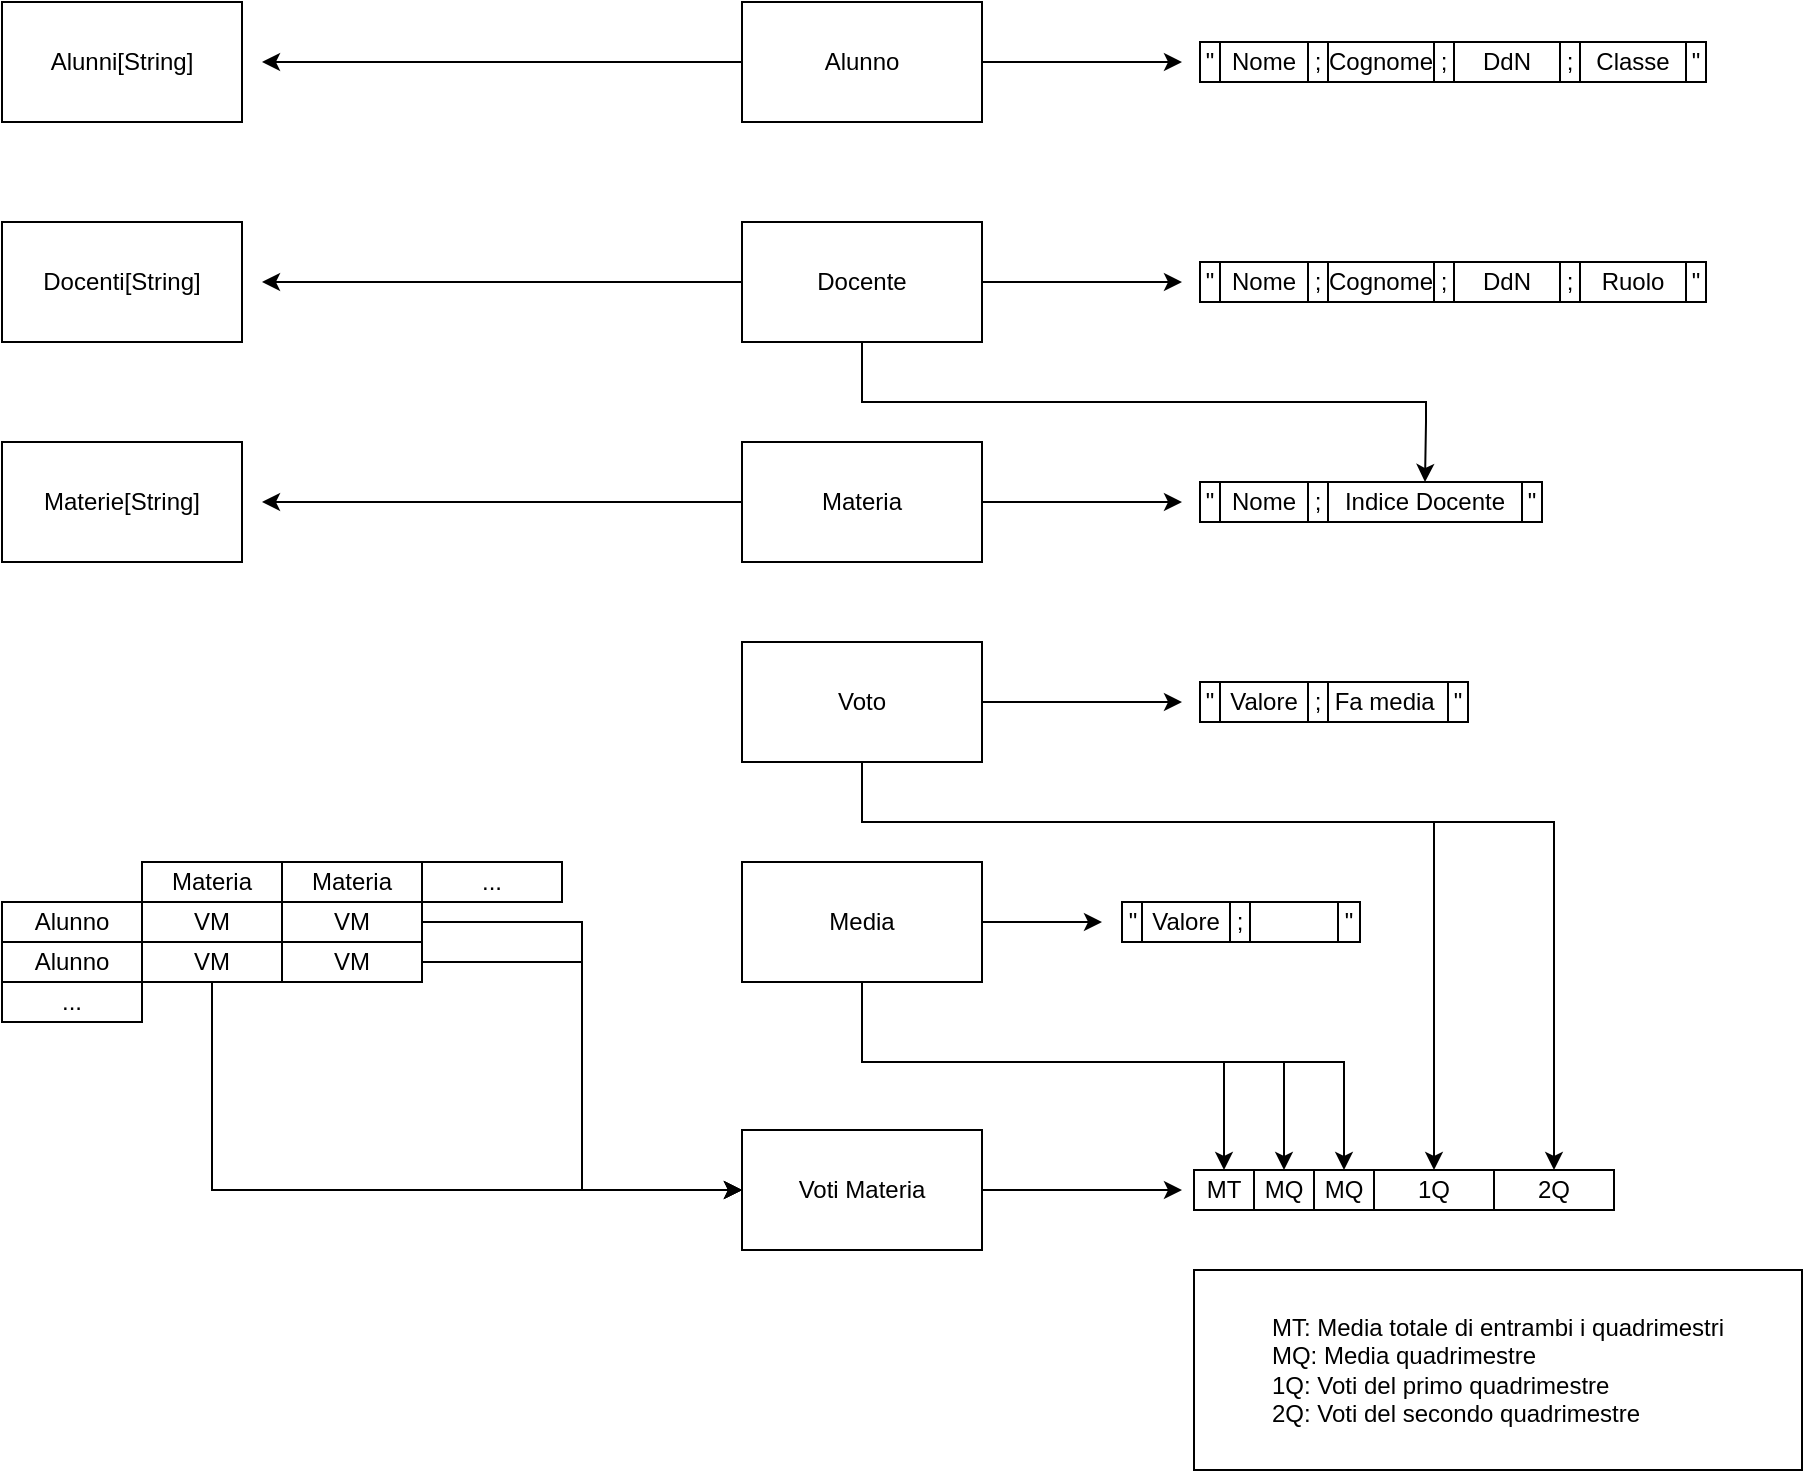 <mxfile version="24.4.4" type="device">
  <diagram name="Pagina-1" id="LmOOL6D4Jr5fJbj0BPER">
    <mxGraphModel dx="734" dy="1868" grid="1" gridSize="10" guides="1" tooltips="1" connect="1" arrows="1" fold="1" page="1" pageScale="1" pageWidth="827" pageHeight="1169" math="0" shadow="0">
      <root>
        <mxCell id="0" />
        <mxCell id="1" parent="0" />
        <mxCell id="40aiGk_Ukt-jqj9xnHsO-1" value="1Q" style="rounded=0;whiteSpace=wrap;html=1;" parent="1" vertex="1">
          <mxGeometry x="776" y="434" width="60" height="20" as="geometry" />
        </mxCell>
        <mxCell id="40aiGk_Ukt-jqj9xnHsO-2" value="2Q" style="rounded=0;whiteSpace=wrap;html=1;" parent="1" vertex="1">
          <mxGeometry x="836" y="434" width="60" height="20" as="geometry" />
        </mxCell>
        <mxCell id="40aiGk_Ukt-jqj9xnHsO-6" value="MQ" style="rounded=0;whiteSpace=wrap;html=1;" parent="1" vertex="1">
          <mxGeometry x="716" y="434" width="30" height="20" as="geometry" />
        </mxCell>
        <mxCell id="40aiGk_Ukt-jqj9xnHsO-12" value="MQ" style="rounded=0;whiteSpace=wrap;html=1;" parent="1" vertex="1">
          <mxGeometry x="746" y="434" width="30" height="20" as="geometry" />
        </mxCell>
        <mxCell id="40aiGk_Ukt-jqj9xnHsO-13" value="MT" style="rounded=0;whiteSpace=wrap;html=1;" parent="1" vertex="1">
          <mxGeometry x="686" y="434" width="30" height="20" as="geometry" />
        </mxCell>
        <mxCell id="40aiGk_Ukt-jqj9xnHsO-15" value="&lt;div style=&quot;text-align: left;&quot;&gt;&lt;span style=&quot;background-color: initial;&quot;&gt;MT: Media totale di entrambi i quadrimestri&lt;/span&gt;&lt;/div&gt;&lt;div style=&quot;text-align: left;&quot;&gt;&lt;span style=&quot;background-color: initial;&quot;&gt;MQ: Media quadrimestre&lt;/span&gt;&lt;/div&gt;&lt;div style=&quot;text-align: left;&quot;&gt;&lt;span style=&quot;background-color: initial;&quot;&gt;1Q: Voti del primo quadrimestre&lt;/span&gt;&lt;/div&gt;&lt;div style=&quot;text-align: left;&quot;&gt;&lt;span style=&quot;background-color: initial;&quot;&gt;2Q: Voti del secondo quadrimestre&lt;/span&gt;&lt;/div&gt;" style="rounded=0;whiteSpace=wrap;html=1;" parent="1" vertex="1">
          <mxGeometry x="686" y="484" width="304" height="100" as="geometry" />
        </mxCell>
        <mxCell id="40aiGk_Ukt-jqj9xnHsO-16" value="Alunno" style="rounded=0;whiteSpace=wrap;html=1;" parent="1" vertex="1">
          <mxGeometry x="90" y="300" width="70" height="20" as="geometry" />
        </mxCell>
        <mxCell id="40aiGk_Ukt-jqj9xnHsO-19" value="Materia" style="rounded=0;whiteSpace=wrap;html=1;" parent="1" vertex="1">
          <mxGeometry x="160" y="280" width="70" height="20" as="geometry" />
        </mxCell>
        <mxCell id="40aiGk_Ukt-jqj9xnHsO-20" value="Materia" style="rounded=0;whiteSpace=wrap;html=1;" parent="1" vertex="1">
          <mxGeometry x="230" y="280" width="70" height="20" as="geometry" />
        </mxCell>
        <mxCell id="40aiGk_Ukt-jqj9xnHsO-22" value="Alunno" style="rounded=0;whiteSpace=wrap;html=1;" parent="1" vertex="1">
          <mxGeometry x="90" y="320" width="70" height="20" as="geometry" />
        </mxCell>
        <mxCell id="40aiGk_Ukt-jqj9xnHsO-23" value="..." style="rounded=0;whiteSpace=wrap;html=1;" parent="1" vertex="1">
          <mxGeometry x="300" y="280" width="70" height="20" as="geometry" />
        </mxCell>
        <mxCell id="40aiGk_Ukt-jqj9xnHsO-24" value="..." style="rounded=0;whiteSpace=wrap;html=1;" parent="1" vertex="1">
          <mxGeometry x="90" y="340" width="70" height="20" as="geometry" />
        </mxCell>
        <mxCell id="40aiGk_Ukt-jqj9xnHsO-26" style="edgeStyle=orthogonalEdgeStyle;rounded=0;orthogonalLoop=1;jettySize=auto;html=1;" parent="1" source="40aiGk_Ukt-jqj9xnHsO-25" edge="1">
          <mxGeometry relative="1" as="geometry">
            <mxPoint x="680" y="444" as="targetPoint" />
          </mxGeometry>
        </mxCell>
        <mxCell id="40aiGk_Ukt-jqj9xnHsO-25" value="Voti Materia" style="rounded=0;whiteSpace=wrap;html=1;" parent="1" vertex="1">
          <mxGeometry x="460" y="414" width="120" height="60" as="geometry" />
        </mxCell>
        <mxCell id="40aiGk_Ukt-jqj9xnHsO-27" value="VM" style="rounded=0;whiteSpace=wrap;html=1;" parent="1" vertex="1">
          <mxGeometry x="160" y="300" width="70" height="20" as="geometry" />
        </mxCell>
        <mxCell id="l5UvqURVyTxmaZi632-S-46" style="edgeStyle=orthogonalEdgeStyle;rounded=0;orthogonalLoop=1;jettySize=auto;html=1;entryX=0;entryY=0.5;entryDx=0;entryDy=0;" parent="1" source="40aiGk_Ukt-jqj9xnHsO-28" target="40aiGk_Ukt-jqj9xnHsO-25" edge="1">
          <mxGeometry relative="1" as="geometry" />
        </mxCell>
        <mxCell id="40aiGk_Ukt-jqj9xnHsO-28" value="VM" style="rounded=0;whiteSpace=wrap;html=1;" parent="1" vertex="1">
          <mxGeometry x="230" y="300" width="70" height="20" as="geometry" />
        </mxCell>
        <mxCell id="l5UvqURVyTxmaZi632-S-48" style="edgeStyle=orthogonalEdgeStyle;rounded=0;orthogonalLoop=1;jettySize=auto;html=1;entryX=0;entryY=0.5;entryDx=0;entryDy=0;" parent="1" source="40aiGk_Ukt-jqj9xnHsO-29" target="40aiGk_Ukt-jqj9xnHsO-25" edge="1">
          <mxGeometry relative="1" as="geometry">
            <Array as="points">
              <mxPoint x="195" y="444" />
            </Array>
          </mxGeometry>
        </mxCell>
        <mxCell id="40aiGk_Ukt-jqj9xnHsO-29" value="VM" style="rounded=0;whiteSpace=wrap;html=1;" parent="1" vertex="1">
          <mxGeometry x="160" y="320" width="70" height="20" as="geometry" />
        </mxCell>
        <mxCell id="l5UvqURVyTxmaZi632-S-47" style="edgeStyle=orthogonalEdgeStyle;rounded=0;orthogonalLoop=1;jettySize=auto;html=1;entryX=0;entryY=0.5;entryDx=0;entryDy=0;" parent="1" source="40aiGk_Ukt-jqj9xnHsO-31" target="40aiGk_Ukt-jqj9xnHsO-25" edge="1">
          <mxGeometry relative="1" as="geometry" />
        </mxCell>
        <mxCell id="40aiGk_Ukt-jqj9xnHsO-31" value="VM" style="rounded=0;whiteSpace=wrap;html=1;" parent="1" vertex="1">
          <mxGeometry x="230" y="320" width="70" height="20" as="geometry" />
        </mxCell>
        <mxCell id="40aiGk_Ukt-jqj9xnHsO-34" style="edgeStyle=orthogonalEdgeStyle;rounded=0;orthogonalLoop=1;jettySize=auto;html=1;" parent="1" source="40aiGk_Ukt-jqj9xnHsO-33" edge="1">
          <mxGeometry relative="1" as="geometry">
            <mxPoint x="680" y="-10" as="targetPoint" />
          </mxGeometry>
        </mxCell>
        <mxCell id="l5UvqURVyTxmaZi632-S-23" style="edgeStyle=orthogonalEdgeStyle;rounded=0;orthogonalLoop=1;jettySize=auto;html=1;entryX=0.5;entryY=0;entryDx=0;entryDy=0;" parent="1" source="40aiGk_Ukt-jqj9xnHsO-33" target="BXagfBMbH4mutKFBJahi-4" edge="1">
          <mxGeometry relative="1" as="geometry">
            <mxPoint x="830" y="60" as="targetPoint" />
            <Array as="points">
              <mxPoint x="520" y="50" />
              <mxPoint x="802" y="50" />
              <mxPoint x="802" y="60" />
              <mxPoint x="802" y="60" />
            </Array>
          </mxGeometry>
        </mxCell>
        <mxCell id="40aiGk_Ukt-jqj9xnHsO-33" value="Docente" style="rounded=0;whiteSpace=wrap;html=1;" parent="1" vertex="1">
          <mxGeometry x="460" y="-40" width="120" height="60" as="geometry" />
        </mxCell>
        <mxCell id="40aiGk_Ukt-jqj9xnHsO-36" value="Nome" style="rounded=0;whiteSpace=wrap;html=1;" parent="1" vertex="1">
          <mxGeometry x="699" y="-20" width="44" height="20" as="geometry" />
        </mxCell>
        <mxCell id="40aiGk_Ukt-jqj9xnHsO-37" value="Cognome" style="rounded=0;whiteSpace=wrap;html=1;" parent="1" vertex="1">
          <mxGeometry x="753" y="-20" width="53" height="20" as="geometry" />
        </mxCell>
        <mxCell id="40aiGk_Ukt-jqj9xnHsO-38" value=";" style="rounded=0;whiteSpace=wrap;html=1;" parent="1" vertex="1">
          <mxGeometry x="743" y="-20" width="10" height="20" as="geometry" />
        </mxCell>
        <mxCell id="40aiGk_Ukt-jqj9xnHsO-39" value=";" style="rounded=0;whiteSpace=wrap;html=1;" parent="1" vertex="1">
          <mxGeometry x="806" y="-20" width="10" height="20" as="geometry" />
        </mxCell>
        <mxCell id="40aiGk_Ukt-jqj9xnHsO-41" value="DdN" style="rounded=0;whiteSpace=wrap;html=1;" parent="1" vertex="1">
          <mxGeometry x="816" y="-20" width="53" height="20" as="geometry" />
        </mxCell>
        <mxCell id="40aiGk_Ukt-jqj9xnHsO-42" value=";" style="rounded=0;whiteSpace=wrap;html=1;" parent="1" vertex="1">
          <mxGeometry x="869" y="-20" width="10" height="20" as="geometry" />
        </mxCell>
        <mxCell id="40aiGk_Ukt-jqj9xnHsO-43" value="Ruolo" style="rounded=0;whiteSpace=wrap;html=1;" parent="1" vertex="1">
          <mxGeometry x="879" y="-20" width="53" height="20" as="geometry" />
        </mxCell>
        <mxCell id="40aiGk_Ukt-jqj9xnHsO-45" value="&quot;" style="rounded=0;whiteSpace=wrap;html=1;" parent="1" vertex="1">
          <mxGeometry x="689" y="-20" width="10" height="20" as="geometry" />
        </mxCell>
        <mxCell id="40aiGk_Ukt-jqj9xnHsO-47" value="&quot;" style="rounded=0;whiteSpace=wrap;html=1;" parent="1" vertex="1">
          <mxGeometry x="932" y="-20" width="10" height="20" as="geometry" />
        </mxCell>
        <mxCell id="BXagfBMbH4mutKFBJahi-2" style="edgeStyle=orthogonalEdgeStyle;rounded=0;orthogonalLoop=1;jettySize=auto;html=1;" parent="1" source="BXagfBMbH4mutKFBJahi-1" edge="1">
          <mxGeometry relative="1" as="geometry">
            <mxPoint x="680" y="100" as="targetPoint" />
          </mxGeometry>
        </mxCell>
        <mxCell id="BXagfBMbH4mutKFBJahi-1" value="Materia" style="rounded=0;whiteSpace=wrap;html=1;" parent="1" vertex="1">
          <mxGeometry x="460" y="70" width="120" height="60" as="geometry" />
        </mxCell>
        <mxCell id="BXagfBMbH4mutKFBJahi-3" value="Nome" style="rounded=0;whiteSpace=wrap;html=1;" parent="1" vertex="1">
          <mxGeometry x="699" y="90" width="44" height="20" as="geometry" />
        </mxCell>
        <mxCell id="BXagfBMbH4mutKFBJahi-4" value="Indice Docente" style="rounded=0;whiteSpace=wrap;html=1;" parent="1" vertex="1">
          <mxGeometry x="753" y="90" width="97" height="20" as="geometry" />
        </mxCell>
        <mxCell id="BXagfBMbH4mutKFBJahi-5" value=";" style="rounded=0;whiteSpace=wrap;html=1;" parent="1" vertex="1">
          <mxGeometry x="743" y="90" width="10" height="20" as="geometry" />
        </mxCell>
        <mxCell id="BXagfBMbH4mutKFBJahi-10" value="&quot;" style="rounded=0;whiteSpace=wrap;html=1;" parent="1" vertex="1">
          <mxGeometry x="689" y="90" width="10" height="20" as="geometry" />
        </mxCell>
        <mxCell id="BXagfBMbH4mutKFBJahi-11" value="&quot;" style="rounded=0;whiteSpace=wrap;html=1;" parent="1" vertex="1">
          <mxGeometry x="850" y="90" width="10" height="20" as="geometry" />
        </mxCell>
        <mxCell id="l5UvqURVyTxmaZi632-S-1" style="edgeStyle=orthogonalEdgeStyle;rounded=0;orthogonalLoop=1;jettySize=auto;html=1;" parent="1" source="l5UvqURVyTxmaZi632-S-2" edge="1">
          <mxGeometry relative="1" as="geometry">
            <mxPoint x="680" y="-120" as="targetPoint" />
          </mxGeometry>
        </mxCell>
        <mxCell id="l5UvqURVyTxmaZi632-S-49" style="edgeStyle=orthogonalEdgeStyle;rounded=0;orthogonalLoop=1;jettySize=auto;html=1;" parent="1" source="l5UvqURVyTxmaZi632-S-2" edge="1">
          <mxGeometry relative="1" as="geometry">
            <mxPoint x="220" y="-120" as="targetPoint" />
          </mxGeometry>
        </mxCell>
        <mxCell id="l5UvqURVyTxmaZi632-S-2" value="Alunno" style="rounded=0;whiteSpace=wrap;html=1;" parent="1" vertex="1">
          <mxGeometry x="460" y="-150" width="120" height="60" as="geometry" />
        </mxCell>
        <mxCell id="l5UvqURVyTxmaZi632-S-3" value="Nome" style="rounded=0;whiteSpace=wrap;html=1;" parent="1" vertex="1">
          <mxGeometry x="699" y="-130" width="44" height="20" as="geometry" />
        </mxCell>
        <mxCell id="l5UvqURVyTxmaZi632-S-4" value="Cognome" style="rounded=0;whiteSpace=wrap;html=1;" parent="1" vertex="1">
          <mxGeometry x="753" y="-130" width="53" height="20" as="geometry" />
        </mxCell>
        <mxCell id="l5UvqURVyTxmaZi632-S-5" value=";" style="rounded=0;whiteSpace=wrap;html=1;" parent="1" vertex="1">
          <mxGeometry x="743" y="-130" width="10" height="20" as="geometry" />
        </mxCell>
        <mxCell id="l5UvqURVyTxmaZi632-S-6" value=";" style="rounded=0;whiteSpace=wrap;html=1;" parent="1" vertex="1">
          <mxGeometry x="806" y="-130" width="10" height="20" as="geometry" />
        </mxCell>
        <mxCell id="l5UvqURVyTxmaZi632-S-7" value="DdN" style="rounded=0;whiteSpace=wrap;html=1;" parent="1" vertex="1">
          <mxGeometry x="816" y="-130" width="53" height="20" as="geometry" />
        </mxCell>
        <mxCell id="l5UvqURVyTxmaZi632-S-8" value=";" style="rounded=0;whiteSpace=wrap;html=1;" parent="1" vertex="1">
          <mxGeometry x="869" y="-130" width="10" height="20" as="geometry" />
        </mxCell>
        <mxCell id="l5UvqURVyTxmaZi632-S-9" value="Classe" style="rounded=0;whiteSpace=wrap;html=1;" parent="1" vertex="1">
          <mxGeometry x="879" y="-130" width="53" height="20" as="geometry" />
        </mxCell>
        <mxCell id="l5UvqURVyTxmaZi632-S-10" value="&quot;" style="rounded=0;whiteSpace=wrap;html=1;" parent="1" vertex="1">
          <mxGeometry x="689" y="-130" width="10" height="20" as="geometry" />
        </mxCell>
        <mxCell id="l5UvqURVyTxmaZi632-S-11" value="&quot;" style="rounded=0;whiteSpace=wrap;html=1;" parent="1" vertex="1">
          <mxGeometry x="932" y="-130" width="10" height="20" as="geometry" />
        </mxCell>
        <mxCell id="l5UvqURVyTxmaZi632-S-12" style="edgeStyle=orthogonalEdgeStyle;rounded=0;orthogonalLoop=1;jettySize=auto;html=1;" parent="1" source="l5UvqURVyTxmaZi632-S-13" edge="1">
          <mxGeometry relative="1" as="geometry">
            <mxPoint x="680" y="200" as="targetPoint" />
          </mxGeometry>
        </mxCell>
        <mxCell id="l5UvqURVyTxmaZi632-S-29" style="edgeStyle=orthogonalEdgeStyle;rounded=0;orthogonalLoop=1;jettySize=auto;html=1;entryX=0.5;entryY=0;entryDx=0;entryDy=0;" parent="1" source="l5UvqURVyTxmaZi632-S-13" target="40aiGk_Ukt-jqj9xnHsO-1" edge="1">
          <mxGeometry relative="1" as="geometry">
            <mxPoint x="520" y="300" as="targetPoint" />
            <Array as="points">
              <mxPoint x="520" y="260" />
              <mxPoint x="806" y="260" />
            </Array>
          </mxGeometry>
        </mxCell>
        <mxCell id="l5UvqURVyTxmaZi632-S-34" style="edgeStyle=orthogonalEdgeStyle;rounded=0;orthogonalLoop=1;jettySize=auto;html=1;entryX=0.5;entryY=0;entryDx=0;entryDy=0;" parent="1" source="l5UvqURVyTxmaZi632-S-13" target="40aiGk_Ukt-jqj9xnHsO-2" edge="1">
          <mxGeometry relative="1" as="geometry">
            <Array as="points">
              <mxPoint x="520" y="260" />
              <mxPoint x="866" y="260" />
            </Array>
          </mxGeometry>
        </mxCell>
        <mxCell id="l5UvqURVyTxmaZi632-S-13" value="Voto" style="rounded=0;whiteSpace=wrap;html=1;" parent="1" vertex="1">
          <mxGeometry x="460" y="170" width="120" height="60" as="geometry" />
        </mxCell>
        <mxCell id="l5UvqURVyTxmaZi632-S-21" value="&quot;" style="rounded=0;whiteSpace=wrap;html=1;" parent="1" vertex="1">
          <mxGeometry x="689" y="190" width="10" height="20" as="geometry" />
        </mxCell>
        <mxCell id="l5UvqURVyTxmaZi632-S-22" value="&quot;" style="rounded=0;whiteSpace=wrap;html=1;" parent="1" vertex="1">
          <mxGeometry x="813" y="190" width="10" height="20" as="geometry" />
        </mxCell>
        <mxCell id="l5UvqURVyTxmaZi632-S-28" value="Valore" style="rounded=0;whiteSpace=wrap;html=1;" parent="1" vertex="1">
          <mxGeometry x="699" y="190" width="44" height="20" as="geometry" />
        </mxCell>
        <mxCell id="l5UvqURVyTxmaZi632-S-31" value="Fa media&amp;nbsp;" style="rounded=0;whiteSpace=wrap;html=1;" parent="1" vertex="1">
          <mxGeometry x="753" y="190" width="60" height="20" as="geometry" />
        </mxCell>
        <mxCell id="l5UvqURVyTxmaZi632-S-32" value=";" style="rounded=0;whiteSpace=wrap;html=1;" parent="1" vertex="1">
          <mxGeometry x="743" y="190" width="10" height="20" as="geometry" />
        </mxCell>
        <mxCell id="l5UvqURVyTxmaZi632-S-37" style="edgeStyle=orthogonalEdgeStyle;rounded=0;orthogonalLoop=1;jettySize=auto;html=1;" parent="1" source="l5UvqURVyTxmaZi632-S-35" edge="1">
          <mxGeometry relative="1" as="geometry">
            <mxPoint x="640" y="310" as="targetPoint" />
          </mxGeometry>
        </mxCell>
        <mxCell id="l5UvqURVyTxmaZi632-S-41" style="edgeStyle=orthogonalEdgeStyle;rounded=0;orthogonalLoop=1;jettySize=auto;html=1;entryX=0.5;entryY=0;entryDx=0;entryDy=0;" parent="1" source="l5UvqURVyTxmaZi632-S-35" target="40aiGk_Ukt-jqj9xnHsO-13" edge="1">
          <mxGeometry relative="1" as="geometry">
            <Array as="points">
              <mxPoint x="520" y="380" />
              <mxPoint x="701" y="380" />
            </Array>
          </mxGeometry>
        </mxCell>
        <mxCell id="l5UvqURVyTxmaZi632-S-44" style="edgeStyle=orthogonalEdgeStyle;rounded=0;orthogonalLoop=1;jettySize=auto;html=1;entryX=0.5;entryY=0;entryDx=0;entryDy=0;" parent="1" source="l5UvqURVyTxmaZi632-S-35" target="40aiGk_Ukt-jqj9xnHsO-6" edge="1">
          <mxGeometry relative="1" as="geometry">
            <Array as="points">
              <mxPoint x="520" y="380" />
              <mxPoint x="731" y="380" />
            </Array>
          </mxGeometry>
        </mxCell>
        <mxCell id="l5UvqURVyTxmaZi632-S-45" style="edgeStyle=orthogonalEdgeStyle;rounded=0;orthogonalLoop=1;jettySize=auto;html=1;entryX=0.5;entryY=0;entryDx=0;entryDy=0;" parent="1" source="l5UvqURVyTxmaZi632-S-35" target="40aiGk_Ukt-jqj9xnHsO-12" edge="1">
          <mxGeometry relative="1" as="geometry">
            <Array as="points">
              <mxPoint x="520" y="380" />
              <mxPoint x="761" y="380" />
            </Array>
          </mxGeometry>
        </mxCell>
        <mxCell id="l5UvqURVyTxmaZi632-S-35" value="Media" style="rounded=0;whiteSpace=wrap;html=1;" parent="1" vertex="1">
          <mxGeometry x="460" y="280" width="120" height="60" as="geometry" />
        </mxCell>
        <mxCell id="l5UvqURVyTxmaZi632-S-38" value="&quot;" style="rounded=0;whiteSpace=wrap;html=1;" parent="1" vertex="1">
          <mxGeometry x="650" y="300" width="11" height="20" as="geometry" />
        </mxCell>
        <mxCell id="l5UvqURVyTxmaZi632-S-39" value="Valore" style="rounded=0;whiteSpace=wrap;html=1;" parent="1" vertex="1">
          <mxGeometry x="660" y="300" width="44" height="20" as="geometry" />
        </mxCell>
        <mxCell id="l5UvqURVyTxmaZi632-S-43" value="&quot;" style="rounded=0;whiteSpace=wrap;html=1;" parent="1" vertex="1">
          <mxGeometry x="758" y="300" width="11" height="20" as="geometry" />
        </mxCell>
        <mxCell id="l5UvqURVyTxmaZi632-S-50" value="Alunni[String]" style="rounded=0;whiteSpace=wrap;html=1;" parent="1" vertex="1">
          <mxGeometry x="90" y="-150" width="120" height="60" as="geometry" />
        </mxCell>
        <mxCell id="l5UvqURVyTxmaZi632-S-51" style="edgeStyle=orthogonalEdgeStyle;rounded=0;orthogonalLoop=1;jettySize=auto;html=1;" parent="1" edge="1">
          <mxGeometry relative="1" as="geometry">
            <mxPoint x="220" y="-10" as="targetPoint" />
            <mxPoint x="460" y="-10" as="sourcePoint" />
          </mxGeometry>
        </mxCell>
        <mxCell id="l5UvqURVyTxmaZi632-S-52" value="Docenti[String]" style="rounded=0;whiteSpace=wrap;html=1;" parent="1" vertex="1">
          <mxGeometry x="90" y="-40" width="120" height="60" as="geometry" />
        </mxCell>
        <mxCell id="l5UvqURVyTxmaZi632-S-54" style="edgeStyle=orthogonalEdgeStyle;rounded=0;orthogonalLoop=1;jettySize=auto;html=1;" parent="1" edge="1">
          <mxGeometry relative="1" as="geometry">
            <mxPoint x="220" y="100" as="targetPoint" />
            <mxPoint x="460" y="100" as="sourcePoint" />
          </mxGeometry>
        </mxCell>
        <mxCell id="l5UvqURVyTxmaZi632-S-55" value="Materie[String]" style="rounded=0;whiteSpace=wrap;html=1;" parent="1" vertex="1">
          <mxGeometry x="90" y="70" width="120" height="60" as="geometry" />
        </mxCell>
        <mxCell id="rzVtH0VMSv8GR37nqdSt-2" value="" style="rounded=0;whiteSpace=wrap;html=1;" vertex="1" parent="1">
          <mxGeometry x="714" y="300" width="44" height="20" as="geometry" />
        </mxCell>
        <mxCell id="rzVtH0VMSv8GR37nqdSt-3" value=";" style="rounded=0;whiteSpace=wrap;html=1;" vertex="1" parent="1">
          <mxGeometry x="704" y="300" width="10" height="20" as="geometry" />
        </mxCell>
      </root>
    </mxGraphModel>
  </diagram>
</mxfile>
